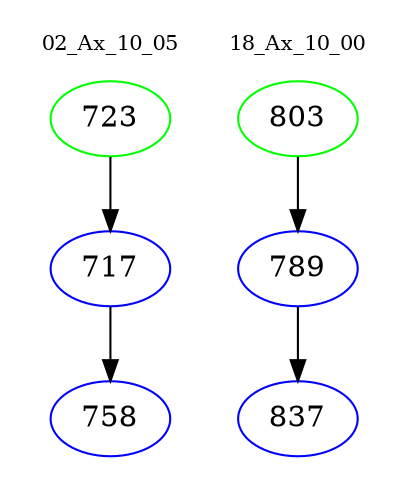 digraph{
subgraph cluster_0 {
color = white
label = "02_Ax_10_05";
fontsize=10;
T0_723 [label="723", color="green"]
T0_723 -> T0_717 [color="black"]
T0_717 [label="717", color="blue"]
T0_717 -> T0_758 [color="black"]
T0_758 [label="758", color="blue"]
}
subgraph cluster_1 {
color = white
label = "18_Ax_10_00";
fontsize=10;
T1_803 [label="803", color="green"]
T1_803 -> T1_789 [color="black"]
T1_789 [label="789", color="blue"]
T1_789 -> T1_837 [color="black"]
T1_837 [label="837", color="blue"]
}
}
